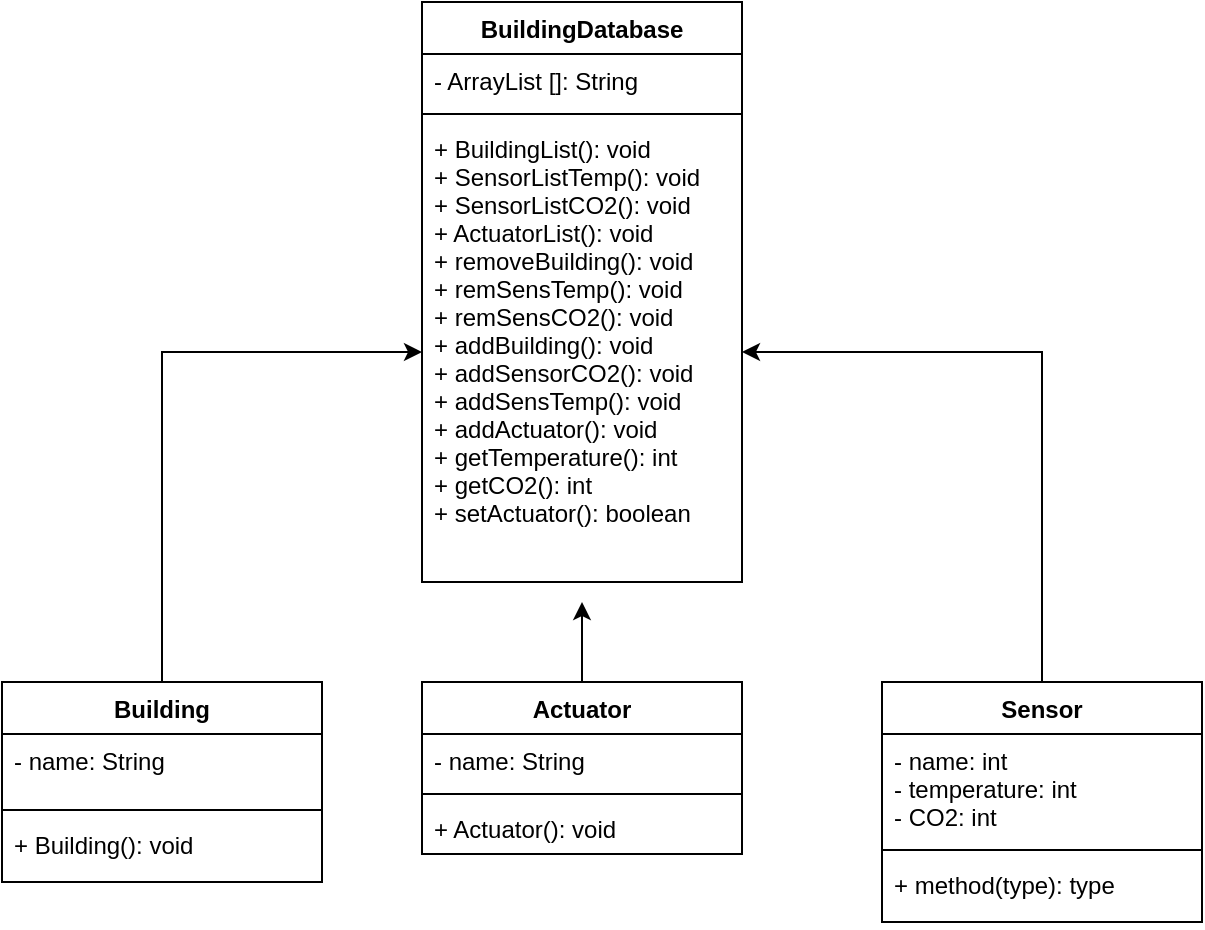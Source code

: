 <mxfile version="13.9.3" type="github">
  <diagram id="C5RBs43oDa-KdzZeNtuy" name="Page-1">
    <mxGraphModel dx="1278" dy="580" grid="1" gridSize="10" guides="1" tooltips="1" connect="1" arrows="1" fold="1" page="1" pageScale="1" pageWidth="827" pageHeight="1169" math="0" shadow="0">
      <root>
        <mxCell id="WIyWlLk6GJQsqaUBKTNV-0" />
        <mxCell id="WIyWlLk6GJQsqaUBKTNV-1" parent="WIyWlLk6GJQsqaUBKTNV-0" />
        <mxCell id="xa9eb8AiDMwUyvMbgG_p-0" value="BuildingDatabase" style="swimlane;fontStyle=1;align=center;verticalAlign=top;childLayout=stackLayout;horizontal=1;startSize=26;horizontalStack=0;resizeParent=1;resizeParentMax=0;resizeLast=0;collapsible=1;marginBottom=0;" vertex="1" parent="WIyWlLk6GJQsqaUBKTNV-1">
          <mxGeometry x="330" y="100" width="160" height="290" as="geometry" />
        </mxCell>
        <mxCell id="xa9eb8AiDMwUyvMbgG_p-1" value="- ArrayList []: String &#xa;" style="text;strokeColor=none;fillColor=none;align=left;verticalAlign=top;spacingLeft=4;spacingRight=4;overflow=hidden;rotatable=0;points=[[0,0.5],[1,0.5]];portConstraint=eastwest;" vertex="1" parent="xa9eb8AiDMwUyvMbgG_p-0">
          <mxGeometry y="26" width="160" height="26" as="geometry" />
        </mxCell>
        <mxCell id="xa9eb8AiDMwUyvMbgG_p-2" value="" style="line;strokeWidth=1;fillColor=none;align=left;verticalAlign=middle;spacingTop=-1;spacingLeft=3;spacingRight=3;rotatable=0;labelPosition=right;points=[];portConstraint=eastwest;" vertex="1" parent="xa9eb8AiDMwUyvMbgG_p-0">
          <mxGeometry y="52" width="160" height="8" as="geometry" />
        </mxCell>
        <mxCell id="xa9eb8AiDMwUyvMbgG_p-3" value="+ BuildingList(): void&#xa;+ SensorListTemp(): void&#xa;+ SensorListCO2(): void&#xa;+ ActuatorList(): void&#xa;+ removeBuilding(): void&#xa;+ remSensTemp(): void&#xa;+ remSensCO2(): void&#xa;+ addBuilding(): void&#xa;+ addSensorCO2(): void&#xa;+ addSensTemp(): void&#xa;+ addActuator(): void&#xa;+ getTemperature(): int&#xa;+ getCO2(): int&#xa;+ setActuator(): boolean" style="text;strokeColor=none;fillColor=none;align=left;verticalAlign=top;spacingLeft=4;spacingRight=4;overflow=hidden;rotatable=0;points=[[0,0.5],[1,0.5]];portConstraint=eastwest;" vertex="1" parent="xa9eb8AiDMwUyvMbgG_p-0">
          <mxGeometry y="60" width="160" height="230" as="geometry" />
        </mxCell>
        <mxCell id="xa9eb8AiDMwUyvMbgG_p-25" style="edgeStyle=orthogonalEdgeStyle;rounded=0;orthogonalLoop=1;jettySize=auto;html=1;" edge="1" parent="WIyWlLk6GJQsqaUBKTNV-1" source="xa9eb8AiDMwUyvMbgG_p-12" target="xa9eb8AiDMwUyvMbgG_p-3">
          <mxGeometry relative="1" as="geometry" />
        </mxCell>
        <mxCell id="xa9eb8AiDMwUyvMbgG_p-12" value="Building" style="swimlane;fontStyle=1;align=center;verticalAlign=top;childLayout=stackLayout;horizontal=1;startSize=26;horizontalStack=0;resizeParent=1;resizeParentMax=0;resizeLast=0;collapsible=1;marginBottom=0;" vertex="1" parent="WIyWlLk6GJQsqaUBKTNV-1">
          <mxGeometry x="120" y="440" width="160" height="100" as="geometry" />
        </mxCell>
        <mxCell id="xa9eb8AiDMwUyvMbgG_p-13" value="- name: String&#xa;" style="text;strokeColor=none;fillColor=none;align=left;verticalAlign=top;spacingLeft=4;spacingRight=4;overflow=hidden;rotatable=0;points=[[0,0.5],[1,0.5]];portConstraint=eastwest;" vertex="1" parent="xa9eb8AiDMwUyvMbgG_p-12">
          <mxGeometry y="26" width="160" height="34" as="geometry" />
        </mxCell>
        <mxCell id="xa9eb8AiDMwUyvMbgG_p-14" value="" style="line;strokeWidth=1;fillColor=none;align=left;verticalAlign=middle;spacingTop=-1;spacingLeft=3;spacingRight=3;rotatable=0;labelPosition=right;points=[];portConstraint=eastwest;" vertex="1" parent="xa9eb8AiDMwUyvMbgG_p-12">
          <mxGeometry y="60" width="160" height="8" as="geometry" />
        </mxCell>
        <mxCell id="xa9eb8AiDMwUyvMbgG_p-15" value="+ Building(): void&#xa;" style="text;strokeColor=none;fillColor=none;align=left;verticalAlign=top;spacingLeft=4;spacingRight=4;overflow=hidden;rotatable=0;points=[[0,0.5],[1,0.5]];portConstraint=eastwest;" vertex="1" parent="xa9eb8AiDMwUyvMbgG_p-12">
          <mxGeometry y="68" width="160" height="32" as="geometry" />
        </mxCell>
        <mxCell id="xa9eb8AiDMwUyvMbgG_p-26" style="edgeStyle=orthogonalEdgeStyle;rounded=0;orthogonalLoop=1;jettySize=auto;html=1;" edge="1" parent="WIyWlLk6GJQsqaUBKTNV-1" source="xa9eb8AiDMwUyvMbgG_p-16" target="xa9eb8AiDMwUyvMbgG_p-3">
          <mxGeometry relative="1" as="geometry" />
        </mxCell>
        <mxCell id="xa9eb8AiDMwUyvMbgG_p-16" value="Sensor" style="swimlane;fontStyle=1;align=center;verticalAlign=top;childLayout=stackLayout;horizontal=1;startSize=26;horizontalStack=0;resizeParent=1;resizeParentMax=0;resizeLast=0;collapsible=1;marginBottom=0;" vertex="1" parent="WIyWlLk6GJQsqaUBKTNV-1">
          <mxGeometry x="560" y="440" width="160" height="120" as="geometry" />
        </mxCell>
        <mxCell id="xa9eb8AiDMwUyvMbgG_p-17" value="- name: int&#xa;- temperature: int&#xa;- CO2: int" style="text;strokeColor=none;fillColor=none;align=left;verticalAlign=top;spacingLeft=4;spacingRight=4;overflow=hidden;rotatable=0;points=[[0,0.5],[1,0.5]];portConstraint=eastwest;" vertex="1" parent="xa9eb8AiDMwUyvMbgG_p-16">
          <mxGeometry y="26" width="160" height="54" as="geometry" />
        </mxCell>
        <mxCell id="xa9eb8AiDMwUyvMbgG_p-18" value="" style="line;strokeWidth=1;fillColor=none;align=left;verticalAlign=middle;spacingTop=-1;spacingLeft=3;spacingRight=3;rotatable=0;labelPosition=right;points=[];portConstraint=eastwest;" vertex="1" parent="xa9eb8AiDMwUyvMbgG_p-16">
          <mxGeometry y="80" width="160" height="8" as="geometry" />
        </mxCell>
        <mxCell id="xa9eb8AiDMwUyvMbgG_p-19" value="+ method(type): type" style="text;strokeColor=none;fillColor=none;align=left;verticalAlign=top;spacingLeft=4;spacingRight=4;overflow=hidden;rotatable=0;points=[[0,0.5],[1,0.5]];portConstraint=eastwest;" vertex="1" parent="xa9eb8AiDMwUyvMbgG_p-16">
          <mxGeometry y="88" width="160" height="32" as="geometry" />
        </mxCell>
        <mxCell id="xa9eb8AiDMwUyvMbgG_p-24" style="edgeStyle=orthogonalEdgeStyle;rounded=0;orthogonalLoop=1;jettySize=auto;html=1;" edge="1" parent="WIyWlLk6GJQsqaUBKTNV-1" source="xa9eb8AiDMwUyvMbgG_p-20">
          <mxGeometry relative="1" as="geometry">
            <mxPoint x="410" y="400" as="targetPoint" />
          </mxGeometry>
        </mxCell>
        <mxCell id="xa9eb8AiDMwUyvMbgG_p-20" value="Actuator" style="swimlane;fontStyle=1;align=center;verticalAlign=top;childLayout=stackLayout;horizontal=1;startSize=26;horizontalStack=0;resizeParent=1;resizeParentMax=0;resizeLast=0;collapsible=1;marginBottom=0;" vertex="1" parent="WIyWlLk6GJQsqaUBKTNV-1">
          <mxGeometry x="330" y="440" width="160" height="86" as="geometry" />
        </mxCell>
        <mxCell id="xa9eb8AiDMwUyvMbgG_p-21" value="- name: String" style="text;strokeColor=none;fillColor=none;align=left;verticalAlign=top;spacingLeft=4;spacingRight=4;overflow=hidden;rotatable=0;points=[[0,0.5],[1,0.5]];portConstraint=eastwest;" vertex="1" parent="xa9eb8AiDMwUyvMbgG_p-20">
          <mxGeometry y="26" width="160" height="26" as="geometry" />
        </mxCell>
        <mxCell id="xa9eb8AiDMwUyvMbgG_p-22" value="" style="line;strokeWidth=1;fillColor=none;align=left;verticalAlign=middle;spacingTop=-1;spacingLeft=3;spacingRight=3;rotatable=0;labelPosition=right;points=[];portConstraint=eastwest;" vertex="1" parent="xa9eb8AiDMwUyvMbgG_p-20">
          <mxGeometry y="52" width="160" height="8" as="geometry" />
        </mxCell>
        <mxCell id="xa9eb8AiDMwUyvMbgG_p-23" value="+ Actuator(): void" style="text;strokeColor=none;fillColor=none;align=left;verticalAlign=top;spacingLeft=4;spacingRight=4;overflow=hidden;rotatable=0;points=[[0,0.5],[1,0.5]];portConstraint=eastwest;" vertex="1" parent="xa9eb8AiDMwUyvMbgG_p-20">
          <mxGeometry y="60" width="160" height="26" as="geometry" />
        </mxCell>
      </root>
    </mxGraphModel>
  </diagram>
</mxfile>
